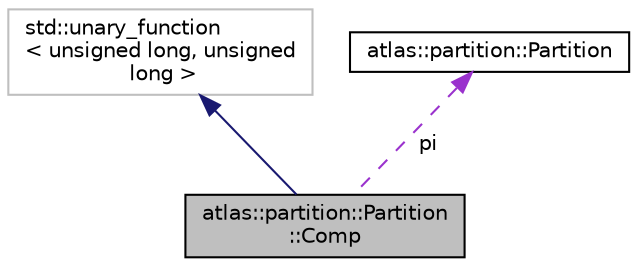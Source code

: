 digraph "atlas::partition::Partition::Comp"
{
  edge [fontname="Helvetica",fontsize="10",labelfontname="Helvetica",labelfontsize="10"];
  node [fontname="Helvetica",fontsize="10",shape=record];
  Node1 [label="atlas::partition::Partition\l::Comp",height=0.2,width=0.4,color="black", fillcolor="grey75", style="filled", fontcolor="black"];
  Node2 -> Node1 [dir="back",color="midnightblue",fontsize="10",style="solid",fontname="Helvetica"];
  Node2 [label="std::unary_function\l\< unsigned long, unsigned\l long \>",height=0.2,width=0.4,color="grey75", fillcolor="white", style="filled"];
  Node3 -> Node1 [dir="back",color="darkorchid3",fontsize="10",style="dashed",label=" pi" ,fontname="Helvetica"];
  Node3 [label="atlas::partition::Partition",height=0.2,width=0.4,color="black", fillcolor="white", style="filled",URL="$classatlas_1_1partition_1_1Partition.html"];
}
